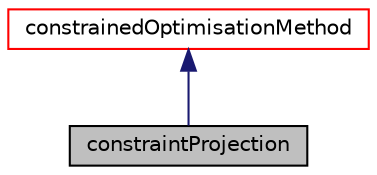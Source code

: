 digraph "constraintProjection"
{
  bgcolor="transparent";
  edge [fontname="Helvetica",fontsize="10",labelfontname="Helvetica",labelfontsize="10"];
  node [fontname="Helvetica",fontsize="10",shape=record];
  Node1 [label="constraintProjection",height=0.2,width=0.4,color="black", fillcolor="grey75", style="filled" fontcolor="black"];
  Node2 -> Node1 [dir="back",color="midnightblue",fontsize="10",style="solid",fontname="Helvetica"];
  Node2 [label="constrainedOptimisationMethod",height=0.2,width=0.4,color="red",URL="$classFoam_1_1constrainedOptimisationMethod.html",tooltip="Abstract base class for optimisation methods supporting constraints. Does not add functionality to up..."];
}
